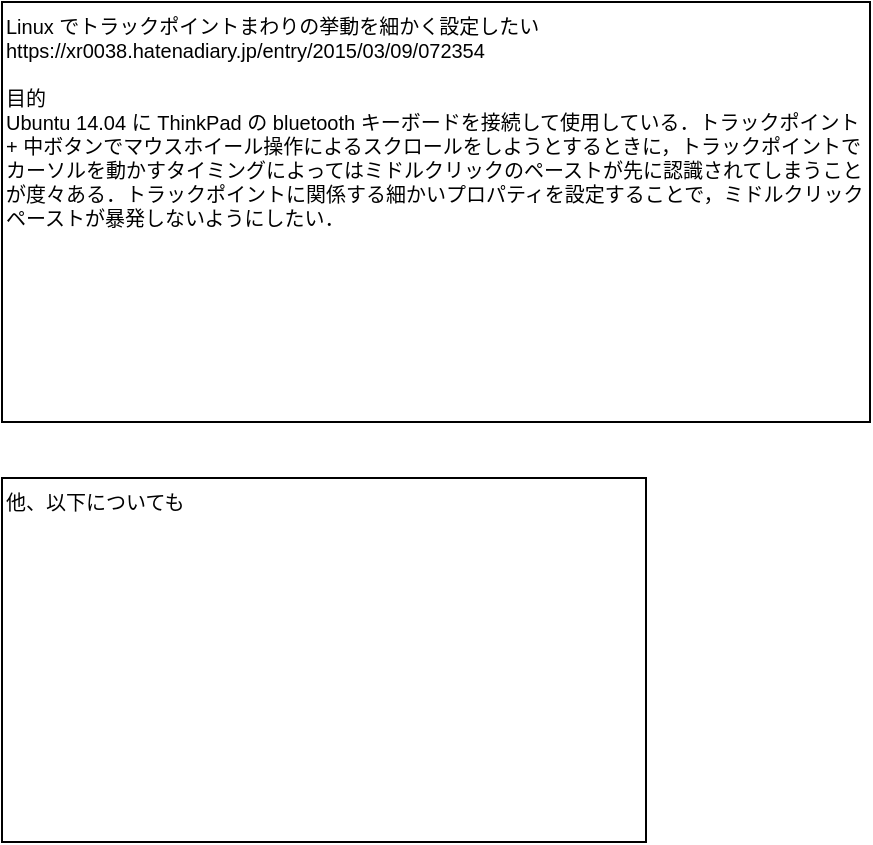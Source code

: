 <mxfile version="16.2.4" type="github">
  <diagram id="wNjajI2MCHbM71Gs-DAX" name="ページ1">
    <mxGraphModel dx="701" dy="495" grid="1" gridSize="14" guides="1" tooltips="1" connect="1" arrows="1" fold="1" page="1" pageScale="1" pageWidth="827" pageHeight="1169" math="0" shadow="0">
      <root>
        <mxCell id="0" />
        <mxCell id="1" parent="0" />
        <mxCell id="RUVW1VNI79D-d2WEvtp2-1" value="&lt;div&gt;&lt;div&gt;Linux でトラックポイントまわりの挙動を細かく設定したい&lt;/div&gt;&lt;div&gt;https://xr0038.hatenadiary.jp/entry/2015/03/09/072354&lt;/div&gt;&lt;div&gt;&lt;br&gt;&lt;/div&gt;&lt;div&gt;目的&lt;/div&gt;&lt;div&gt;Ubuntu 14.04 に ThinkPad の bluetooth キーボードを接続して使用している．トラックポイント + 中ボタンでマウスホイール操作によるスクロールをしようとするときに，トラックポイントでカーソルを動かすタイミングによってはミドルクリックのペーストが先に認識されてしまうことが度々ある．トラックポイントに関係する細かいプロパティを設定することで，ミドルクリックペーストが暴発しないようにしたい．&lt;/div&gt;&lt;/div&gt;" style="text;html=1;strokeColor=default;fillColor=none;align=left;verticalAlign=top;whiteSpace=wrap;rounded=0;fontSize=10;" parent="1" vertex="1">
          <mxGeometry x="14" y="28" width="434" height="210" as="geometry" />
        </mxCell>
        <mxCell id="i1Krq545Tv1BAeZPOpzA-14" value="&lt;div&gt;他、以下についても&lt;/div&gt;&lt;div&gt;&lt;br&gt;&lt;/div&gt;" style="text;html=1;strokeColor=default;fillColor=none;align=left;verticalAlign=top;whiteSpace=wrap;rounded=0;fontSize=10;" vertex="1" parent="1">
          <mxGeometry x="14" y="266" width="322" height="182" as="geometry" />
        </mxCell>
      </root>
    </mxGraphModel>
  </diagram>
</mxfile>
